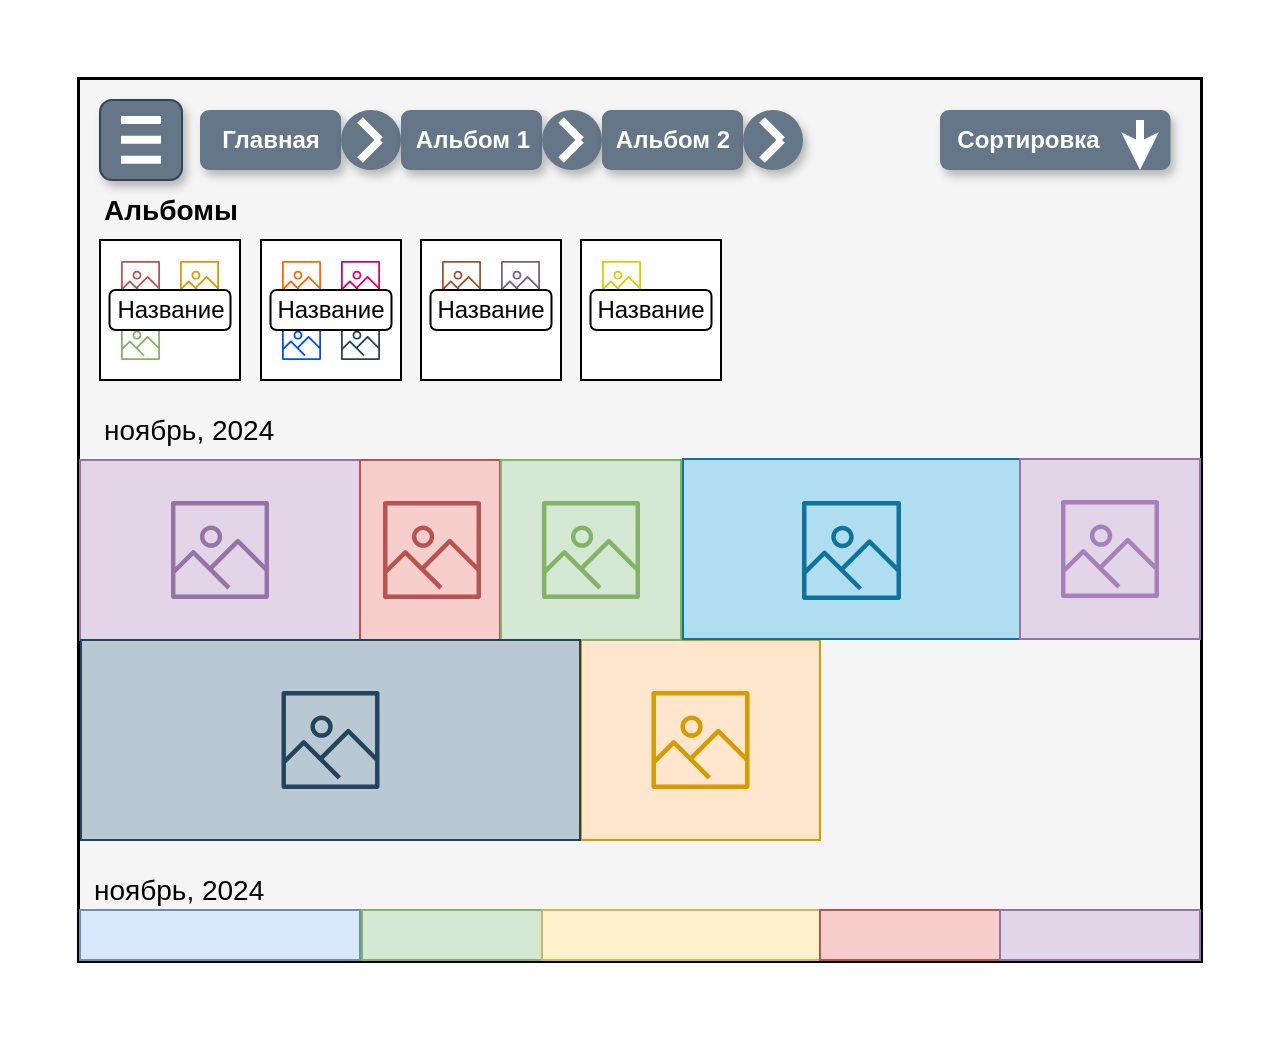 <mxfile version="26.2.12" pages="6">
  <diagram name="Главная" id="Fr9BtAwwHC7J-DejXwuc">
    <mxGraphModel dx="982" dy="990" grid="1" gridSize="10" guides="1" tooltips="1" connect="1" arrows="1" fold="1" page="1" pageScale="1" pageWidth="827" pageHeight="1169" math="0" shadow="0">
      <root>
        <mxCell id="0" />
        <mxCell id="1" parent="0" />
        <mxCell id="rmZkxyG95Qmx5ghkw50P-106" value="" style="rounded=0;whiteSpace=wrap;html=1;shadow=0;glass=0;sketch=0;strokeWidth=2;fontSize=9;strokeColor=none;" parent="1" vertex="1">
          <mxGeometry x="40" y="40" width="640" height="520" as="geometry" />
        </mxCell>
        <mxCell id="9HXgxc9Uw71FXYPcQhYW-1" value="" style="rounded=0;whiteSpace=wrap;html=1;fillColor=none;movable=1;resizable=1;rotatable=1;deletable=1;editable=1;connectable=1;strokeColor=#000000;strokeWidth=3;" parent="1" vertex="1">
          <mxGeometry x="80" y="80" width="560" height="440" as="geometry" />
        </mxCell>
        <mxCell id="rmZkxyG95Qmx5ghkw50P-67" value="" style="rounded=0;whiteSpace=wrap;html=1;fontSize=9;fillColor=#f5f5f5;fontColor=#333333;strokeColor=none;" parent="1" vertex="1">
          <mxGeometry x="80" y="80" width="560" height="440" as="geometry" />
        </mxCell>
        <mxCell id="rmZkxyG95Qmx5ghkw50P-32" value="" style="rounded=0;whiteSpace=wrap;html=1;fillColor=#e1d5e7;strokeColor=#9673a6;" parent="1" vertex="1">
          <mxGeometry x="80" y="270" width="140" height="90" as="geometry" />
        </mxCell>
        <mxCell id="rmZkxyG95Qmx5ghkw50P-33" value="" style="sketch=0;outlineConnect=0;fontColor=#232F3E;gradientColor=none;fillColor=#9673A6;strokeColor=none;dashed=0;verticalLabelPosition=bottom;verticalAlign=top;align=center;html=1;fontSize=12;fontStyle=0;aspect=fixed;pointerEvents=1;shape=mxgraph.aws4.container_registry_image;" parent="1" vertex="1">
          <mxGeometry x="125.5" y="290.5" width="49" height="49" as="geometry" />
        </mxCell>
        <mxCell id="rmZkxyG95Qmx5ghkw50P-34" value="" style="rounded=0;whiteSpace=wrap;html=1;fillColor=#ffe6cc;strokeColor=#d79b00;" parent="1" vertex="1">
          <mxGeometry x="330.5" y="360" width="119.5" height="100" as="geometry" />
        </mxCell>
        <mxCell id="rmZkxyG95Qmx5ghkw50P-35" value="" style="sketch=0;outlineConnect=0;fontColor=#232F3E;gradientColor=none;fillColor=#D79B00;strokeColor=none;dashed=0;verticalLabelPosition=bottom;verticalAlign=top;align=center;html=1;fontSize=12;fontStyle=0;aspect=fixed;pointerEvents=1;shape=mxgraph.aws4.container_registry_image;" parent="1" vertex="1">
          <mxGeometry x="365.75" y="385.5" width="49" height="49" as="geometry" />
        </mxCell>
        <mxCell id="rmZkxyG95Qmx5ghkw50P-36" value="" style="rounded=0;whiteSpace=wrap;html=1;fillColor=#f8cecc;strokeColor=#b85450;" parent="1" vertex="1">
          <mxGeometry x="220" y="270" width="70" height="90" as="geometry" />
        </mxCell>
        <mxCell id="rmZkxyG95Qmx5ghkw50P-37" value="" style="sketch=0;outlineConnect=0;fontColor=#232F3E;gradientColor=none;fillColor=#B85450;strokeColor=none;dashed=0;verticalLabelPosition=bottom;verticalAlign=top;align=center;html=1;fontSize=12;fontStyle=0;aspect=fixed;pointerEvents=1;shape=mxgraph.aws4.container_registry_image;" parent="1" vertex="1">
          <mxGeometry x="231.5" y="290.5" width="49" height="49" as="geometry" />
        </mxCell>
        <mxCell id="rmZkxyG95Qmx5ghkw50P-56" value="" style="rounded=0;whiteSpace=wrap;html=1;fillColor=#b1ddf0;strokeColor=#10739e;" parent="1" vertex="1">
          <mxGeometry x="381.5" y="269.5" width="168.5" height="90" as="geometry" />
        </mxCell>
        <mxCell id="rmZkxyG95Qmx5ghkw50P-57" value="" style="sketch=0;outlineConnect=0;fontColor=#232F3E;gradientColor=none;fillColor=#10739E;strokeColor=none;dashed=0;verticalLabelPosition=bottom;verticalAlign=top;align=center;html=1;fontSize=12;fontStyle=0;aspect=fixed;pointerEvents=1;shape=mxgraph.aws4.container_registry_image;" parent="1" vertex="1">
          <mxGeometry x="441" y="290.5" width="49.5" height="49.5" as="geometry" />
        </mxCell>
        <mxCell id="rmZkxyG95Qmx5ghkw50P-64" value="&lt;b&gt;Альбомы&lt;/b&gt;" style="text;html=1;strokeColor=none;fillColor=none;align=left;verticalAlign=middle;whiteSpace=wrap;rounded=0;fontSize=14;" parent="1" vertex="1">
          <mxGeometry x="90" y="130" width="250" height="30" as="geometry" />
        </mxCell>
        <mxCell id="rmZkxyG95Qmx5ghkw50P-65" value="ноябрь, 2024" style="text;html=1;strokeColor=none;fillColor=none;align=left;verticalAlign=middle;whiteSpace=wrap;rounded=0;fontSize=14;" parent="1" vertex="1">
          <mxGeometry x="90" y="240" width="250" height="30" as="geometry" />
        </mxCell>
        <mxCell id="rmZkxyG95Qmx5ghkw50P-15" value="" style="rounded=1;whiteSpace=wrap;html=1;fillColor=#647687;fontColor=#ffffff;strokeColor=#314354;shadow=1;" parent="1" vertex="1">
          <mxGeometry x="90" y="90" width="41" height="40" as="geometry" />
        </mxCell>
        <mxCell id="K8n-LxShcm4HW1wdmo7G-1" value="" style="rounded=0;whiteSpace=wrap;html=1;" parent="1" vertex="1">
          <mxGeometry x="90" y="160" width="70" height="70" as="geometry" />
        </mxCell>
        <mxCell id="K8n-LxShcm4HW1wdmo7G-3" value="" style="endArrow=none;html=1;rounded=0;strokeWidth=4;strokeColor=#FFFFFF;" parent="1" edge="1">
          <mxGeometry width="50" height="50" relative="1" as="geometry">
            <mxPoint x="120.5" y="100" as="sourcePoint" />
            <mxPoint x="100.5" y="100" as="targetPoint" />
          </mxGeometry>
        </mxCell>
        <mxCell id="K8n-LxShcm4HW1wdmo7G-4" value="" style="endArrow=none;html=1;rounded=0;strokeWidth=4;strokeColor=#ffffff;" parent="1" edge="1">
          <mxGeometry width="50" height="50" relative="1" as="geometry">
            <mxPoint x="120.5" y="109.83" as="sourcePoint" />
            <mxPoint x="100.5" y="109.83" as="targetPoint" />
          </mxGeometry>
        </mxCell>
        <mxCell id="K8n-LxShcm4HW1wdmo7G-5" value="" style="endArrow=none;html=1;rounded=0;strokeWidth=4;strokeColor=#FFFFFF;" parent="1" edge="1">
          <mxGeometry width="50" height="50" relative="1" as="geometry">
            <mxPoint x="120.5" y="119.83" as="sourcePoint" />
            <mxPoint x="100.5" y="119.83" as="targetPoint" />
          </mxGeometry>
        </mxCell>
        <mxCell id="K8n-LxShcm4HW1wdmo7G-7" value="&lt;b&gt;Главная&lt;/b&gt;" style="rounded=1;whiteSpace=wrap;html=1;fillColor=#647687;strokeColor=none;fontColor=#ffffff;shadow=1;" parent="1" vertex="1">
          <mxGeometry x="140" y="95" width="70.5" height="30" as="geometry" />
        </mxCell>
        <mxCell id="K8n-LxShcm4HW1wdmo7G-9" value="" style="ellipse;whiteSpace=wrap;html=1;aspect=fixed;fillColor=#647687;fontColor=#ffffff;strokeColor=none;shadow=1;" parent="1" vertex="1">
          <mxGeometry x="210.5" y="95" width="30" height="30" as="geometry" />
        </mxCell>
        <mxCell id="K8n-LxShcm4HW1wdmo7G-12" value="" style="group" parent="1" vertex="1" connectable="0">
          <mxGeometry x="220" y="100" width="10" height="20" as="geometry" />
        </mxCell>
        <mxCell id="K8n-LxShcm4HW1wdmo7G-10" value="" style="endArrow=none;html=1;rounded=0;strokeColor=#FFFFFF;strokeWidth=4;" parent="K8n-LxShcm4HW1wdmo7G-12" edge="1">
          <mxGeometry width="50" height="50" relative="1" as="geometry">
            <mxPoint y="20" as="sourcePoint" />
            <mxPoint x="10" y="10" as="targetPoint" />
          </mxGeometry>
        </mxCell>
        <mxCell id="K8n-LxShcm4HW1wdmo7G-11" value="" style="endArrow=none;html=1;rounded=0;strokeColor=#FFFFFF;strokeWidth=4;" parent="K8n-LxShcm4HW1wdmo7G-12" edge="1">
          <mxGeometry width="50" height="50" relative="1" as="geometry">
            <mxPoint as="sourcePoint" />
            <mxPoint x="10" y="10" as="targetPoint" />
          </mxGeometry>
        </mxCell>
        <mxCell id="K8n-LxShcm4HW1wdmo7G-13" value="&lt;b&gt;Альбом 1&lt;/b&gt;" style="rounded=1;whiteSpace=wrap;html=1;fillColor=#647687;strokeColor=none;fontColor=#ffffff;shadow=1;" parent="1" vertex="1">
          <mxGeometry x="240.5" y="95" width="70.5" height="30" as="geometry" />
        </mxCell>
        <mxCell id="K8n-LxShcm4HW1wdmo7G-14" value="" style="ellipse;whiteSpace=wrap;html=1;aspect=fixed;fillColor=#647687;fontColor=#ffffff;strokeColor=none;shadow=1;" parent="1" vertex="1">
          <mxGeometry x="311" y="95" width="30" height="30" as="geometry" />
        </mxCell>
        <mxCell id="K8n-LxShcm4HW1wdmo7G-15" value="" style="group" parent="1" vertex="1" connectable="0">
          <mxGeometry x="320.5" y="100" width="10" height="20" as="geometry" />
        </mxCell>
        <mxCell id="K8n-LxShcm4HW1wdmo7G-16" value="" style="endArrow=none;html=1;rounded=0;strokeColor=#FFFFFF;strokeWidth=4;" parent="K8n-LxShcm4HW1wdmo7G-15" edge="1">
          <mxGeometry width="50" height="50" relative="1" as="geometry">
            <mxPoint y="20" as="sourcePoint" />
            <mxPoint x="10" y="10" as="targetPoint" />
          </mxGeometry>
        </mxCell>
        <mxCell id="K8n-LxShcm4HW1wdmo7G-17" value="" style="endArrow=none;html=1;rounded=0;strokeColor=#FFFFFF;strokeWidth=4;" parent="K8n-LxShcm4HW1wdmo7G-15" edge="1">
          <mxGeometry width="50" height="50" relative="1" as="geometry">
            <mxPoint as="sourcePoint" />
            <mxPoint x="10" y="10" as="targetPoint" />
          </mxGeometry>
        </mxCell>
        <mxCell id="K8n-LxShcm4HW1wdmo7G-18" value="&lt;b&gt;Альбом 2&lt;/b&gt;" style="rounded=1;whiteSpace=wrap;html=1;fillColor=#647687;strokeColor=none;fontColor=#ffffff;shadow=1;" parent="1" vertex="1">
          <mxGeometry x="341" y="95" width="70.5" height="30" as="geometry" />
        </mxCell>
        <mxCell id="K8n-LxShcm4HW1wdmo7G-19" value="" style="ellipse;whiteSpace=wrap;html=1;aspect=fixed;fillColor=#647687;fontColor=#ffffff;strokeColor=none;shadow=1;" parent="1" vertex="1">
          <mxGeometry x="411.5" y="95" width="30" height="30" as="geometry" />
        </mxCell>
        <mxCell id="K8n-LxShcm4HW1wdmo7G-20" value="" style="group" parent="1" vertex="1" connectable="0">
          <mxGeometry x="421" y="100" width="10" height="20" as="geometry" />
        </mxCell>
        <mxCell id="K8n-LxShcm4HW1wdmo7G-21" value="" style="endArrow=none;html=1;rounded=0;strokeColor=#FFFFFF;strokeWidth=4;" parent="K8n-LxShcm4HW1wdmo7G-20" edge="1">
          <mxGeometry width="50" height="50" relative="1" as="geometry">
            <mxPoint y="20" as="sourcePoint" />
            <mxPoint x="10" y="10" as="targetPoint" />
          </mxGeometry>
        </mxCell>
        <mxCell id="K8n-LxShcm4HW1wdmo7G-22" value="" style="endArrow=none;html=1;rounded=0;strokeColor=#FFFFFF;strokeWidth=4;" parent="K8n-LxShcm4HW1wdmo7G-20" edge="1">
          <mxGeometry width="50" height="50" relative="1" as="geometry">
            <mxPoint as="sourcePoint" />
            <mxPoint x="10" y="10" as="targetPoint" />
          </mxGeometry>
        </mxCell>
        <mxCell id="K8n-LxShcm4HW1wdmo7G-23" value="" style="sketch=0;outlineConnect=0;fontColor=#232F3E;gradientColor=none;fillColor=#B85450;strokeColor=none;dashed=0;verticalLabelPosition=bottom;verticalAlign=top;align=center;html=1;fontSize=12;fontStyle=0;aspect=fixed;pointerEvents=1;shape=mxgraph.aws4.container_registry_image;" parent="1" vertex="1">
          <mxGeometry x="100.5" y="170.5" width="19.5" height="19.5" as="geometry" />
        </mxCell>
        <mxCell id="K8n-LxShcm4HW1wdmo7G-24" value="" style="sketch=0;outlineConnect=0;fontColor=#232F3E;gradientColor=none;fillColor=#D79B00;strokeColor=none;dashed=0;verticalLabelPosition=bottom;verticalAlign=top;align=center;html=1;fontSize=12;fontStyle=0;aspect=fixed;pointerEvents=1;shape=mxgraph.aws4.container_registry_image;" parent="1" vertex="1">
          <mxGeometry x="130" y="170.5" width="19.5" height="19.5" as="geometry" />
        </mxCell>
        <mxCell id="K8n-LxShcm4HW1wdmo7G-25" value="" style="sketch=0;outlineConnect=0;fontColor=#232F3E;gradientColor=none;fillColor=#82B366;strokeColor=none;dashed=0;verticalLabelPosition=bottom;verticalAlign=top;align=center;html=1;fontSize=12;fontStyle=0;aspect=fixed;pointerEvents=1;shape=mxgraph.aws4.container_registry_image;" parent="1" vertex="1">
          <mxGeometry x="100.5" y="200.5" width="19.5" height="19.5" as="geometry" />
        </mxCell>
        <mxCell id="K8n-LxShcm4HW1wdmo7G-26" value="" style="rounded=0;whiteSpace=wrap;html=1;" parent="1" vertex="1">
          <mxGeometry x="170.5" y="160" width="70" height="70" as="geometry" />
        </mxCell>
        <mxCell id="K8n-LxShcm4HW1wdmo7G-27" value="" style="sketch=0;outlineConnect=0;fontColor=#000000;fillColor=#fa6800;strokeColor=#C73500;dashed=0;verticalLabelPosition=bottom;verticalAlign=top;align=center;html=1;fontSize=12;fontStyle=0;aspect=fixed;pointerEvents=1;shape=mxgraph.aws4.container_registry_image;" parent="1" vertex="1">
          <mxGeometry x="181" y="170.5" width="19.5" height="19.5" as="geometry" />
        </mxCell>
        <mxCell id="K8n-LxShcm4HW1wdmo7G-28" value="" style="sketch=0;outlineConnect=0;fontColor=#ffffff;fillColor=#d80073;strokeColor=#A50040;dashed=0;verticalLabelPosition=bottom;verticalAlign=top;align=center;html=1;fontSize=12;fontStyle=0;aspect=fixed;pointerEvents=1;shape=mxgraph.aws4.container_registry_image;" parent="1" vertex="1">
          <mxGeometry x="210.5" y="170.5" width="19.5" height="19.5" as="geometry" />
        </mxCell>
        <mxCell id="K8n-LxShcm4HW1wdmo7G-29" value="" style="sketch=0;outlineConnect=0;fontColor=#ffffff;fillColor=#0050ef;strokeColor=#001DBC;dashed=0;verticalLabelPosition=bottom;verticalAlign=top;align=center;html=1;fontSize=12;fontStyle=0;aspect=fixed;pointerEvents=1;shape=mxgraph.aws4.container_registry_image;" parent="1" vertex="1">
          <mxGeometry x="181" y="200.5" width="19.5" height="19.5" as="geometry" />
        </mxCell>
        <mxCell id="K8n-LxShcm4HW1wdmo7G-30" value="" style="sketch=0;outlineConnect=0;fontColor=#232F3E;gradientColor=none;fillColor=#23445D;strokeColor=none;dashed=0;verticalLabelPosition=bottom;verticalAlign=top;align=center;html=1;fontSize=12;fontStyle=0;aspect=fixed;pointerEvents=1;shape=mxgraph.aws4.container_registry_image;" parent="1" vertex="1">
          <mxGeometry x="210.5" y="200.5" width="19.5" height="19.5" as="geometry" />
        </mxCell>
        <mxCell id="K8n-LxShcm4HW1wdmo7G-31" value="" style="rounded=0;whiteSpace=wrap;html=1;" parent="1" vertex="1">
          <mxGeometry x="250.5" y="160" width="70" height="70" as="geometry" />
        </mxCell>
        <mxCell id="K8n-LxShcm4HW1wdmo7G-32" value="" style="sketch=0;outlineConnect=0;fillColor=#a0522d;strokeColor=#6D1F00;dashed=0;verticalLabelPosition=bottom;verticalAlign=top;align=center;html=1;fontSize=12;fontStyle=0;aspect=fixed;pointerEvents=1;shape=mxgraph.aws4.container_registry_image;fontColor=#ffffff;" parent="1" vertex="1">
          <mxGeometry x="261" y="170.5" width="19.5" height="19.5" as="geometry" />
        </mxCell>
        <mxCell id="K8n-LxShcm4HW1wdmo7G-33" value="" style="sketch=0;outlineConnect=0;fontColor=#ffffff;fillColor=#76608a;strokeColor=#432D57;dashed=0;verticalLabelPosition=bottom;verticalAlign=top;align=center;html=1;fontSize=12;fontStyle=0;aspect=fixed;pointerEvents=1;shape=mxgraph.aws4.container_registry_image;" parent="1" vertex="1">
          <mxGeometry x="290.5" y="170.5" width="19.5" height="19.5" as="geometry" />
        </mxCell>
        <mxCell id="K8n-LxShcm4HW1wdmo7G-35" value="" style="rounded=0;whiteSpace=wrap;html=1;" parent="1" vertex="1">
          <mxGeometry x="330.5" y="160" width="70" height="70" as="geometry" />
        </mxCell>
        <mxCell id="K8n-LxShcm4HW1wdmo7G-36" value="" style="sketch=0;outlineConnect=0;fontColor=#000000;fillColor=#e3c800;strokeColor=#B09500;dashed=0;verticalLabelPosition=bottom;verticalAlign=top;align=center;html=1;fontSize=12;fontStyle=0;aspect=fixed;pointerEvents=1;shape=mxgraph.aws4.container_registry_image;" parent="1" vertex="1">
          <mxGeometry x="341" y="170.5" width="19.5" height="19.5" as="geometry" />
        </mxCell>
        <mxCell id="K8n-LxShcm4HW1wdmo7G-40" value="Название" style="rounded=1;whiteSpace=wrap;html=1;shadow=0;" parent="1" vertex="1">
          <mxGeometry x="94.75" y="185" width="60.5" height="20" as="geometry" />
        </mxCell>
        <mxCell id="K8n-LxShcm4HW1wdmo7G-41" value="Название" style="rounded=1;whiteSpace=wrap;html=1;shadow=0;" parent="1" vertex="1">
          <mxGeometry x="175.25" y="185" width="60.5" height="20" as="geometry" />
        </mxCell>
        <mxCell id="K8n-LxShcm4HW1wdmo7G-42" value="Название" style="rounded=1;whiteSpace=wrap;html=1;shadow=0;" parent="1" vertex="1">
          <mxGeometry x="255.25" y="185" width="60.5" height="20" as="geometry" />
        </mxCell>
        <mxCell id="K8n-LxShcm4HW1wdmo7G-43" value="Название" style="rounded=1;whiteSpace=wrap;html=1;shadow=0;" parent="1" vertex="1">
          <mxGeometry x="335.25" y="185" width="60.5" height="20" as="geometry" />
        </mxCell>
        <mxCell id="K8n-LxShcm4HW1wdmo7G-44" value="" style="rounded=0;whiteSpace=wrap;html=1;fillColor=#d5e8d4;strokeColor=#82b366;" parent="1" vertex="1">
          <mxGeometry x="290.5" y="270" width="90" height="90" as="geometry" />
        </mxCell>
        <mxCell id="K8n-LxShcm4HW1wdmo7G-45" value="" style="sketch=0;outlineConnect=0;fontColor=#232F3E;gradientColor=none;fillColor=#82B366;strokeColor=none;dashed=0;verticalLabelPosition=bottom;verticalAlign=top;align=center;html=1;fontSize=12;fontStyle=0;aspect=fixed;pointerEvents=1;shape=mxgraph.aws4.container_registry_image;" parent="1" vertex="1">
          <mxGeometry x="311" y="290.5" width="49" height="49" as="geometry" />
        </mxCell>
        <mxCell id="K8n-LxShcm4HW1wdmo7G-46" value="" style="rounded=0;whiteSpace=wrap;html=1;fillColor=#e1d5e7;strokeColor=#9673a6;" parent="1" vertex="1">
          <mxGeometry x="550" y="269.5" width="90" height="90" as="geometry" />
        </mxCell>
        <mxCell id="K8n-LxShcm4HW1wdmo7G-47" value="" style="sketch=0;outlineConnect=0;fillColor=#A680B8;strokeColor=#9673a6;dashed=0;verticalLabelPosition=bottom;verticalAlign=top;align=center;html=1;fontSize=12;fontStyle=0;aspect=fixed;pointerEvents=1;shape=mxgraph.aws4.container_registry_image;" parent="1" vertex="1">
          <mxGeometry x="570.5" y="290" width="49" height="49" as="geometry" />
        </mxCell>
        <mxCell id="K8n-LxShcm4HW1wdmo7G-48" value="" style="rounded=0;whiteSpace=wrap;html=1;fillColor=#bac8d3;strokeColor=#23445d;" parent="1" vertex="1">
          <mxGeometry x="80.5" y="360" width="249.5" height="100" as="geometry" />
        </mxCell>
        <mxCell id="K8n-LxShcm4HW1wdmo7G-49" value="" style="sketch=0;outlineConnect=0;fontColor=#232F3E;gradientColor=none;fillColor=#23445D;strokeColor=none;dashed=0;verticalLabelPosition=bottom;verticalAlign=top;align=center;html=1;fontSize=12;fontStyle=0;aspect=fixed;pointerEvents=1;shape=mxgraph.aws4.container_registry_image;" parent="1" vertex="1">
          <mxGeometry x="180.75" y="385.5" width="49" height="49" as="geometry" />
        </mxCell>
        <mxCell id="K8n-LxShcm4HW1wdmo7G-52" value="ноябрь, 2024" style="text;html=1;strokeColor=none;fillColor=none;align=left;verticalAlign=middle;whiteSpace=wrap;rounded=0;fontSize=14;" parent="1" vertex="1">
          <mxGeometry x="85.25" y="470" width="250" height="30" as="geometry" />
        </mxCell>
        <mxCell id="K8n-LxShcm4HW1wdmo7G-53" value="" style="rounded=0;whiteSpace=wrap;html=1;fillColor=#dae8fc;strokeColor=#6c8ebf;" parent="1" vertex="1">
          <mxGeometry x="80" y="495" width="140" height="25" as="geometry" />
        </mxCell>
        <mxCell id="K8n-LxShcm4HW1wdmo7G-55" value="" style="rounded=0;whiteSpace=wrap;html=1;fillColor=#d5e8d4;strokeColor=#82b366;" parent="1" vertex="1">
          <mxGeometry x="221" y="495" width="90" height="25" as="geometry" />
        </mxCell>
        <mxCell id="K8n-LxShcm4HW1wdmo7G-56" value="" style="rounded=0;whiteSpace=wrap;html=1;fillColor=#fff2cc;strokeColor=#d6b656;" parent="1" vertex="1">
          <mxGeometry x="311" y="495" width="139" height="25" as="geometry" />
        </mxCell>
        <mxCell id="K8n-LxShcm4HW1wdmo7G-57" value="" style="rounded=0;whiteSpace=wrap;html=1;fillColor=#f8cecc;strokeColor=#b85450;" parent="1" vertex="1">
          <mxGeometry x="450" y="495" width="90" height="25" as="geometry" />
        </mxCell>
        <mxCell id="K8n-LxShcm4HW1wdmo7G-58" value="" style="rounded=0;whiteSpace=wrap;html=1;fillColor=#e1d5e7;strokeColor=#9673a6;" parent="1" vertex="1">
          <mxGeometry x="540" y="495" width="100" height="25" as="geometry" />
        </mxCell>
        <mxCell id="K8n-LxShcm4HW1wdmo7G-62" value="&lt;b&gt;&amp;nbsp; Сортировка&lt;/b&gt;" style="rounded=1;whiteSpace=wrap;html=1;fillColor=#647687;strokeColor=none;fontColor=#ffffff;shadow=1;align=left;" parent="1" vertex="1">
          <mxGeometry x="510" y="95" width="115.25" height="30" as="geometry" />
        </mxCell>
        <mxCell id="K8n-LxShcm4HW1wdmo7G-63" value="" style="endArrow=classic;html=1;rounded=0;strokeColor=#FFFFFF;strokeWidth=4;" parent="1" edge="1">
          <mxGeometry width="50" height="50" relative="1" as="geometry">
            <mxPoint x="610" y="100" as="sourcePoint" />
            <mxPoint x="610" y="125" as="targetPoint" />
          </mxGeometry>
        </mxCell>
      </root>
    </mxGraphModel>
  </diagram>
  <diagram name="Вход" id="0XKrimrg06YZNdFm5KyV">
    <mxGraphModel dx="982" dy="990" grid="1" gridSize="10" guides="1" tooltips="1" connect="1" arrows="1" fold="1" page="1" pageScale="1" pageWidth="827" pageHeight="1169" math="0" shadow="0">
      <root>
        <mxCell id="lxbhrmO_WVAqzLBvDy5G-0" />
        <mxCell id="lxbhrmO_WVAqzLBvDy5G-1" parent="lxbhrmO_WVAqzLBvDy5G-0" />
        <mxCell id="lxbhrmO_WVAqzLBvDy5G-2" value="" style="rounded=0;whiteSpace=wrap;html=1;shadow=0;glass=0;sketch=0;strokeWidth=2;fontSize=9;strokeColor=none;" parent="lxbhrmO_WVAqzLBvDy5G-1" vertex="1">
          <mxGeometry x="40" y="40" width="360" height="400" as="geometry" />
        </mxCell>
        <mxCell id="lxbhrmO_WVAqzLBvDy5G-44" value="" style="rounded=0;whiteSpace=wrap;html=1;fillColor=none;movable=1;resizable=1;rotatable=1;deletable=1;editable=1;connectable=1;strokeColor=#000000;strokeWidth=3;" parent="lxbhrmO_WVAqzLBvDy5G-1" vertex="1">
          <mxGeometry x="80" y="120" width="270" height="270" as="geometry" />
        </mxCell>
        <mxCell id="lxbhrmO_WVAqzLBvDy5G-3" value="" style="rounded=0;whiteSpace=wrap;html=1;fontSize=9;fillColor=#f5f5f5;fontColor=#333333;strokeColor=none;" parent="lxbhrmO_WVAqzLBvDy5G-1" vertex="1">
          <mxGeometry x="80" y="120" width="270" height="270" as="geometry" />
        </mxCell>
        <mxCell id="71NNq_Q7_1ZH0H5dtehQ-1" value="&lt;font style=&quot;font-size: 14px;&quot;&gt;&amp;nbsp; &amp;nbsp; Почта&lt;/font&gt;" style="rounded=0;whiteSpace=wrap;html=1;shadow=1;glass=0;sketch=0;strokeColor=default;strokeWidth=1;fontSize=19;fillColor=#FFFFFF;align=left;" parent="lxbhrmO_WVAqzLBvDy5G-1" vertex="1">
          <mxGeometry x="90" y="210" width="250" height="40" as="geometry" />
        </mxCell>
        <mxCell id="71NNq_Q7_1ZH0H5dtehQ-2" value="&lt;font style=&quot;font-size: 14px;&quot;&gt;&amp;nbsp; &amp;nbsp; Пароль&lt;/font&gt;" style="rounded=0;whiteSpace=wrap;html=1;shadow=1;glass=0;sketch=0;strokeColor=default;strokeWidth=1;fontSize=19;fillColor=#FFFFFF;align=left;" parent="lxbhrmO_WVAqzLBvDy5G-1" vertex="1">
          <mxGeometry x="90" y="270" width="250" height="40" as="geometry" />
        </mxCell>
        <mxCell id="10V4KUjU7J6ptE0vuFdf-0" value="Войти" style="rounded=1;whiteSpace=wrap;html=1;fillColor=#647687;fontColor=#ffffff;strokeColor=#314354;glass=0;shadow=1;" parent="lxbhrmO_WVAqzLBvDy5G-1" vertex="1">
          <mxGeometry x="90" y="330" width="250" height="40" as="geometry" />
        </mxCell>
        <mxCell id="NtdQygd_8jUoeAcA6vJD-1" value="" style="rounded=1;whiteSpace=wrap;html=1;shadow=1;fillColor=#bac8d3;strokeColor=#23445d;" parent="lxbhrmO_WVAqzLBvDy5G-1" vertex="1">
          <mxGeometry x="90" y="140" width="250" height="50" as="geometry" />
        </mxCell>
        <mxCell id="NtdQygd_8jUoeAcA6vJD-2" value="" style="rounded=1;whiteSpace=wrap;html=1;shadow=0;fillColor=#647687;strokeColor=#314354;fontColor=#ffffff;" parent="lxbhrmO_WVAqzLBvDy5G-1" vertex="1">
          <mxGeometry x="95" y="147.5" width="115" height="35" as="geometry" />
        </mxCell>
        <mxCell id="71NNq_Q7_1ZH0H5dtehQ-0" value="&lt;font style=&quot;font-size: 15px;&quot;&gt;Вход&lt;/font&gt;" style="text;html=1;strokeColor=none;fillColor=none;align=center;verticalAlign=middle;whiteSpace=wrap;rounded=0;fontSize=15;fontColor=#FFFFFF;fontStyle=1" parent="lxbhrmO_WVAqzLBvDy5G-1" vertex="1">
          <mxGeometry x="120" y="150" width="60" height="30" as="geometry" />
        </mxCell>
        <mxCell id="NtdQygd_8jUoeAcA6vJD-3" value="&lt;font style=&quot;font-size: 15px;&quot;&gt;Регистрация&lt;/font&gt;" style="text;html=1;strokeColor=none;fillColor=none;align=center;verticalAlign=middle;whiteSpace=wrap;rounded=0;fontSize=15;fontColor=#000000;fontStyle=1" parent="lxbhrmO_WVAqzLBvDy5G-1" vertex="1">
          <mxGeometry x="240" y="150" width="60" height="30" as="geometry" />
        </mxCell>
      </root>
    </mxGraphModel>
  </diagram>
  <diagram name="Регистрация" id="pf_n46ATbUcz0oYfSnnU">
    <mxGraphModel dx="982" dy="990" grid="1" gridSize="10" guides="1" tooltips="1" connect="1" arrows="1" fold="1" page="1" pageScale="1" pageWidth="827" pageHeight="1169" math="0" shadow="0">
      <root>
        <mxCell id="TonXEYxNk_pdtellfxzJ-0" />
        <mxCell id="TonXEYxNk_pdtellfxzJ-1" parent="TonXEYxNk_pdtellfxzJ-0" />
        <mxCell id="TonXEYxNk_pdtellfxzJ-2" value="" style="rounded=0;whiteSpace=wrap;html=1;shadow=0;glass=0;sketch=0;strokeWidth=2;fontSize=9;strokeColor=none;" parent="TonXEYxNk_pdtellfxzJ-1" vertex="1">
          <mxGeometry x="40" y="80" width="360" height="480" as="geometry" />
        </mxCell>
        <mxCell id="TonXEYxNk_pdtellfxzJ-4" value="" style="rounded=0;whiteSpace=wrap;html=1;fontSize=9;fillColor=#f5f5f5;fontColor=#333333;strokeColor=none;" parent="TonXEYxNk_pdtellfxzJ-1" vertex="1">
          <mxGeometry x="80" y="120" width="270" height="400" as="geometry" />
        </mxCell>
        <mxCell id="TonXEYxNk_pdtellfxzJ-5" value="&lt;font style=&quot;font-size: 14px;&quot;&gt;&amp;nbsp; &amp;nbsp; Логин&lt;/font&gt;" style="rounded=0;whiteSpace=wrap;html=1;shadow=1;glass=0;sketch=0;strokeColor=default;strokeWidth=1;fontSize=19;fillColor=#FFFFFF;align=left;" parent="TonXEYxNk_pdtellfxzJ-1" vertex="1">
          <mxGeometry x="90" y="210" width="250" height="40" as="geometry" />
        </mxCell>
        <mxCell id="TonXEYxNk_pdtellfxzJ-6" value="&lt;font style=&quot;font-size: 14px;&quot;&gt;&amp;nbsp; &amp;nbsp; Никнейм&lt;/font&gt;" style="rounded=0;whiteSpace=wrap;html=1;shadow=1;glass=0;sketch=0;strokeColor=default;strokeWidth=1;fontSize=19;fillColor=#FFFFFF;align=left;" parent="TonXEYxNk_pdtellfxzJ-1" vertex="1">
          <mxGeometry x="90" y="280" width="250" height="40" as="geometry" />
        </mxCell>
        <mxCell id="TonXEYxNk_pdtellfxzJ-7" value="Войти" style="rounded=1;whiteSpace=wrap;html=1;fillColor=#647687;fontColor=#ffffff;strokeColor=#314354;glass=0;shadow=1;" parent="TonXEYxNk_pdtellfxzJ-1" vertex="1">
          <mxGeometry x="90" y="460" width="250" height="40" as="geometry" />
        </mxCell>
        <mxCell id="TonXEYxNk_pdtellfxzJ-8" value="" style="rounded=1;whiteSpace=wrap;html=1;shadow=1;fillColor=#bac8d3;strokeColor=#23445d;" parent="TonXEYxNk_pdtellfxzJ-1" vertex="1">
          <mxGeometry x="90" y="140" width="250" height="50" as="geometry" />
        </mxCell>
        <mxCell id="TonXEYxNk_pdtellfxzJ-9" value="" style="rounded=1;whiteSpace=wrap;html=1;shadow=0;fillColor=#647687;strokeColor=#314354;fontColor=#ffffff;" parent="TonXEYxNk_pdtellfxzJ-1" vertex="1">
          <mxGeometry x="220" y="147.5" width="115" height="35" as="geometry" />
        </mxCell>
        <mxCell id="TonXEYxNk_pdtellfxzJ-10" value="&lt;font style=&quot;font-size: 15px;&quot;&gt;Регистрация&lt;/font&gt;" style="text;html=1;strokeColor=none;fillColor=none;align=center;verticalAlign=middle;whiteSpace=wrap;rounded=0;fontSize=15;fontColor=#FFFFFF;fontStyle=1" parent="TonXEYxNk_pdtellfxzJ-1" vertex="1">
          <mxGeometry x="245" y="150" width="60" height="30" as="geometry" />
        </mxCell>
        <mxCell id="TonXEYxNk_pdtellfxzJ-11" value="&lt;font style=&quot;font-size: 15px;&quot;&gt;Вход&lt;br&gt;&lt;/font&gt;" style="text;html=1;strokeColor=none;fillColor=none;align=center;verticalAlign=middle;whiteSpace=wrap;rounded=0;fontSize=15;fontColor=#000000;fontStyle=1" parent="TonXEYxNk_pdtellfxzJ-1" vertex="1">
          <mxGeometry x="120" y="150" width="60" height="30" as="geometry" />
        </mxCell>
        <mxCell id="oxmOQwXnHjn4c82_FcJg-0" value="&lt;font style=&quot;font-size: 14px;&quot;&gt;&amp;nbsp; &amp;nbsp; Пароль&lt;/font&gt;" style="rounded=0;whiteSpace=wrap;html=1;shadow=1;glass=0;sketch=0;strokeColor=default;strokeWidth=1;fontSize=19;fillColor=#FFFFFF;align=left;" parent="TonXEYxNk_pdtellfxzJ-1" vertex="1">
          <mxGeometry x="90" y="340" width="250" height="40" as="geometry" />
        </mxCell>
        <mxCell id="QVmlz6KwpTpElMxGcR1Y-0" value="&lt;font color=&quot;#ff3333&quot; style=&quot;font-size: 13px;&quot;&gt;Аккаунт с таким логином уже есть&lt;/font&gt;" style="text;html=1;strokeColor=none;fillColor=none;align=left;verticalAlign=middle;whiteSpace=wrap;rounded=0;fontSize=9;" parent="TonXEYxNk_pdtellfxzJ-1" vertex="1">
          <mxGeometry x="90" y="250" width="220" height="30" as="geometry" />
        </mxCell>
        <mxCell id="QVmlz6KwpTpElMxGcR1Y-1" value="&lt;font style=&quot;font-size: 14px;&quot;&gt;&amp;nbsp; &amp;nbsp; Повторите пароль&lt;/font&gt;" style="rounded=0;whiteSpace=wrap;html=1;shadow=1;glass=0;sketch=0;strokeColor=default;strokeWidth=1;fontSize=19;fillColor=#FFFFFF;align=left;" parent="TonXEYxNk_pdtellfxzJ-1" vertex="1">
          <mxGeometry x="90" y="400" width="250" height="40" as="geometry" />
        </mxCell>
        <mxCell id="TonXEYxNk_pdtellfxzJ-3" value="" style="rounded=0;whiteSpace=wrap;html=1;fillColor=none;movable=1;resizable=1;rotatable=1;deletable=1;editable=1;connectable=1;strokeColor=#000000;strokeWidth=3;" parent="TonXEYxNk_pdtellfxzJ-1" vertex="1">
          <mxGeometry x="80" y="120" width="270" height="400" as="geometry" />
        </mxCell>
      </root>
    </mxGraphModel>
  </diagram>
  <diagram name="Просмотрщик" id="BjL6UHl_zuvoI7OO7HAw">
    <mxGraphModel dx="982" dy="990" grid="1" gridSize="10" guides="1" tooltips="1" connect="1" arrows="1" fold="1" page="1" pageScale="1" pageWidth="827" pageHeight="1169" math="0" shadow="0">
      <root>
        <mxCell id="LJoN_02pNp6_m8n6nRw5-0" />
        <mxCell id="LJoN_02pNp6_m8n6nRw5-1" parent="LJoN_02pNp6_m8n6nRw5-0" />
        <mxCell id="LJoN_02pNp6_m8n6nRw5-3" value="" style="rounded=0;whiteSpace=wrap;html=1;fillColor=none;movable=1;resizable=1;rotatable=1;deletable=1;editable=1;connectable=1;strokeColor=#000000;strokeWidth=3;" parent="LJoN_02pNp6_m8n6nRw5-1" vertex="1">
          <mxGeometry x="80" y="80" width="560" height="440" as="geometry" />
        </mxCell>
        <mxCell id="LJoN_02pNp6_m8n6nRw5-2" value="" style="rounded=0;whiteSpace=wrap;html=1;shadow=0;glass=0;sketch=0;strokeWidth=2;fontSize=9;strokeColor=none;" parent="LJoN_02pNp6_m8n6nRw5-1" vertex="1">
          <mxGeometry x="40" y="40" width="640" height="520" as="geometry" />
        </mxCell>
        <mxCell id="LJoN_02pNp6_m8n6nRw5-4" value="" style="rounded=0;whiteSpace=wrap;html=1;fontSize=9;fillColor=#000000;fontColor=#333333;strokeColor=none;" parent="LJoN_02pNp6_m8n6nRw5-1" vertex="1">
          <mxGeometry x="80" y="80" width="560" height="440" as="geometry" />
        </mxCell>
        <mxCell id="LJoN_02pNp6_m8n6nRw5-5" value="&lt;font style=&quot;font-size: 16px;&quot;&gt;image_2024-12-31_23-59-59.png&lt;/font&gt;" style="text;html=1;align=center;verticalAlign=middle;whiteSpace=wrap;rounded=0;fontSize=9;fontStyle=1;fontColor=#FFFFFF;" parent="LJoN_02pNp6_m8n6nRw5-1" vertex="1">
          <mxGeometry x="200" y="90" width="300" height="30" as="geometry" />
        </mxCell>
        <mxCell id="qvdX_lJQyJoHB2lO-QVZ-1" value="" style="endArrow=classic;html=1;rounded=0;strokeWidth=5;fontSize=13;fontColor=#FF3333;strokeColor=#FFFFFF;" parent="LJoN_02pNp6_m8n6nRw5-1" edge="1">
          <mxGeometry width="50" height="50" relative="1" as="geometry">
            <mxPoint x="120" y="104.66" as="sourcePoint" />
            <mxPoint x="90" y="104.66" as="targetPoint" />
          </mxGeometry>
        </mxCell>
        <mxCell id="n8u2toQH7skOiaz-glsf-0" value="" style="rounded=0;whiteSpace=wrap;html=1;fillColor=#dae8fc;strokeColor=#6c8ebf;" parent="LJoN_02pNp6_m8n6nRw5-1" vertex="1">
          <mxGeometry x="80" y="150" width="560" height="300" as="geometry" />
        </mxCell>
        <mxCell id="n8u2toQH7skOiaz-glsf-1" value="" style="sketch=0;outlineConnect=0;fontColor=#232F3E;gradientColor=none;fillColor=#6C8EBF;strokeColor=none;dashed=0;verticalLabelPosition=bottom;verticalAlign=top;align=center;html=1;fontSize=12;fontStyle=0;aspect=fixed;pointerEvents=1;shape=mxgraph.aws4.container_registry_image;" parent="LJoN_02pNp6_m8n6nRw5-1" vertex="1">
          <mxGeometry x="310" y="250" width="100" height="100" as="geometry" />
        </mxCell>
        <mxCell id="53ZlMC2iWqfgRbWZhuvW-1" value="" style="triangle;whiteSpace=wrap;html=1;rounded=1;shadow=1;glass=0;sketch=0;strokeColor=default;strokeWidth=1;fontSize=16;fontColor=#FFFFFF;fillColor=#FFFFFF;" parent="LJoN_02pNp6_m8n6nRw5-1" vertex="1">
          <mxGeometry x="610" y="280" width="30" height="40" as="geometry" />
        </mxCell>
        <mxCell id="n8u2toQH7skOiaz-glsf-4" value="" style="triangle;whiteSpace=wrap;html=1;rounded=1;shadow=1;glass=0;sketch=0;strokeColor=default;strokeWidth=1;fontSize=16;fontColor=#FFFFFF;fillColor=#FFFFFF;rotation=-180;" parent="LJoN_02pNp6_m8n6nRw5-1" vertex="1">
          <mxGeometry x="80" y="280" width="30" height="40" as="geometry" />
        </mxCell>
      </root>
    </mxGraphModel>
  </diagram>
  <diagram id="KZdmENuJipjBWDCODkp-" name="Альбомы">
    <mxGraphModel dx="751" dy="566" grid="1" gridSize="10" guides="1" tooltips="1" connect="1" arrows="1" fold="1" page="1" pageScale="1" pageWidth="827" pageHeight="1169" math="0" shadow="0">
      <root>
        <mxCell id="0" />
        <mxCell id="1" parent="0" />
        <mxCell id="Jx6l1pGOeKFjxGcO3cCI-1" value="" style="rounded=0;whiteSpace=wrap;html=1;shadow=0;glass=0;sketch=0;strokeWidth=2;fontSize=9;strokeColor=none;" vertex="1" parent="1">
          <mxGeometry x="40" y="40" width="360" height="520" as="geometry" />
        </mxCell>
        <mxCell id="Jx6l1pGOeKFjxGcO3cCI-2" value="" style="rounded=0;whiteSpace=wrap;html=1;fontSize=9;fillColor=#f5f5f5;fontColor=#333333;strokeColor=none;" vertex="1" parent="1">
          <mxGeometry x="80" y="80" width="270" height="440" as="geometry" />
        </mxCell>
        <mxCell id="Jx6l1pGOeKFjxGcO3cCI-26" value="Локальные" style="text;html=1;strokeColor=none;fillColor=none;align=left;verticalAlign=middle;whiteSpace=wrap;rounded=0;fontSize=14;" vertex="1" parent="1">
          <mxGeometry x="90" y="425" width="250" height="30" as="geometry" />
        </mxCell>
        <mxCell id="Jx6l1pGOeKFjxGcO3cCI-71" value="" style="rounded=1;whiteSpace=wrap;html=1;shadow=1;glass=0;sketch=0;strokeColor=#666666;strokeWidth=3;fontSize=16;fillColor=#f5f5f5;fontColor=#333333;" vertex="1" parent="1">
          <mxGeometry x="90" y="285" width="120" height="140" as="geometry" />
        </mxCell>
        <mxCell id="Jx6l1pGOeKFjxGcO3cCI-72" value="" style="rounded=0;whiteSpace=wrap;html=1;fillColor=#dae8fc;strokeColor=#6c8ebf;" vertex="1" parent="1">
          <mxGeometry x="100" y="295" width="50" height="50" as="geometry" />
        </mxCell>
        <mxCell id="Jx6l1pGOeKFjxGcO3cCI-73" value="" style="sketch=0;outlineConnect=0;fontColor=#232F3E;gradientColor=none;fillColor=#6C8EBF;strokeColor=none;dashed=0;verticalLabelPosition=bottom;verticalAlign=top;align=center;html=1;fontSize=12;fontStyle=0;aspect=fixed;pointerEvents=1;shape=mxgraph.aws4.container_registry_image;" vertex="1" parent="1">
          <mxGeometry x="112.88" y="307.87" width="24.25" height="24.25" as="geometry" />
        </mxCell>
        <mxCell id="Jx6l1pGOeKFjxGcO3cCI-74" value="" style="rounded=0;whiteSpace=wrap;html=1;fillColor=#dae8fc;strokeColor=#6c8ebf;" vertex="1" parent="1">
          <mxGeometry x="150" y="295" width="50" height="50" as="geometry" />
        </mxCell>
        <mxCell id="Jx6l1pGOeKFjxGcO3cCI-75" value="" style="sketch=0;outlineConnect=0;fontColor=#232F3E;gradientColor=none;fillColor=#6C8EBF;strokeColor=none;dashed=0;verticalLabelPosition=bottom;verticalAlign=top;align=center;html=1;fontSize=12;fontStyle=0;aspect=fixed;pointerEvents=1;shape=mxgraph.aws4.container_registry_image;" vertex="1" parent="1">
          <mxGeometry x="162.88" y="307.87" width="24.25" height="24.25" as="geometry" />
        </mxCell>
        <mxCell id="Jx6l1pGOeKFjxGcO3cCI-76" value="" style="rounded=0;whiteSpace=wrap;html=1;fillColor=#dae8fc;strokeColor=#6c8ebf;" vertex="1" parent="1">
          <mxGeometry x="100" y="345" width="50" height="50" as="geometry" />
        </mxCell>
        <mxCell id="Jx6l1pGOeKFjxGcO3cCI-77" value="" style="sketch=0;outlineConnect=0;fontColor=#232F3E;gradientColor=none;fillColor=#6C8EBF;strokeColor=none;dashed=0;verticalLabelPosition=bottom;verticalAlign=top;align=center;html=1;fontSize=12;fontStyle=0;aspect=fixed;pointerEvents=1;shape=mxgraph.aws4.container_registry_image;" vertex="1" parent="1">
          <mxGeometry x="112.88" y="357.87" width="24.25" height="24.25" as="geometry" />
        </mxCell>
        <mxCell id="Jx6l1pGOeKFjxGcO3cCI-78" value="" style="rounded=0;whiteSpace=wrap;html=1;fillColor=#dae8fc;strokeColor=#6c8ebf;" vertex="1" parent="1">
          <mxGeometry x="150" y="344.99" width="50" height="50" as="geometry" />
        </mxCell>
        <mxCell id="Jx6l1pGOeKFjxGcO3cCI-79" value="" style="sketch=0;outlineConnect=0;fontColor=#232F3E;gradientColor=none;fillColor=#6C8EBF;strokeColor=none;dashed=0;verticalLabelPosition=bottom;verticalAlign=top;align=center;html=1;fontSize=12;fontStyle=0;aspect=fixed;pointerEvents=1;shape=mxgraph.aws4.container_registry_image;" vertex="1" parent="1">
          <mxGeometry x="162.88" y="357.86" width="24.25" height="24.25" as="geometry" />
        </mxCell>
        <mxCell id="Jx6l1pGOeKFjxGcO3cCI-80" value="&lt;font style=&quot;font-size: 13px;&quot;&gt;Загрузки&amp;nbsp; &amp;nbsp; &amp;nbsp; &amp;nbsp; 26&lt;/font&gt;" style="text;html=1;strokeColor=none;fillColor=none;align=center;verticalAlign=middle;whiteSpace=wrap;rounded=0;fontSize=16;fontColor=#000000;" vertex="1" parent="1">
          <mxGeometry x="100" y="394.99" width="100" height="20.01" as="geometry" />
        </mxCell>
        <mxCell id="Jx6l1pGOeKFjxGcO3cCI-81" value="" style="rounded=1;whiteSpace=wrap;html=1;shadow=1;glass=0;sketch=0;strokeColor=#666666;strokeWidth=3;fontSize=16;fillColor=#f5f5f5;fontColor=#333333;" vertex="1" parent="1">
          <mxGeometry x="220" y="285" width="120" height="140" as="geometry" />
        </mxCell>
        <mxCell id="Jx6l1pGOeKFjxGcO3cCI-82" value="" style="rounded=0;whiteSpace=wrap;html=1;fillColor=#dae8fc;strokeColor=#6c8ebf;" vertex="1" parent="1">
          <mxGeometry x="230" y="295" width="50" height="50" as="geometry" />
        </mxCell>
        <mxCell id="Jx6l1pGOeKFjxGcO3cCI-83" value="" style="sketch=0;outlineConnect=0;fontColor=#232F3E;gradientColor=none;fillColor=#6C8EBF;strokeColor=none;dashed=0;verticalLabelPosition=bottom;verticalAlign=top;align=center;html=1;fontSize=12;fontStyle=0;aspect=fixed;pointerEvents=1;shape=mxgraph.aws4.container_registry_image;" vertex="1" parent="1">
          <mxGeometry x="242.88" y="307.87" width="24.25" height="24.25" as="geometry" />
        </mxCell>
        <mxCell id="Jx6l1pGOeKFjxGcO3cCI-84" value="" style="rounded=0;whiteSpace=wrap;html=1;fillColor=#dae8fc;strokeColor=#6c8ebf;" vertex="1" parent="1">
          <mxGeometry x="280" y="295" width="50" height="50" as="geometry" />
        </mxCell>
        <mxCell id="Jx6l1pGOeKFjxGcO3cCI-85" value="" style="sketch=0;outlineConnect=0;fontColor=#232F3E;gradientColor=none;fillColor=#6C8EBF;strokeColor=none;dashed=0;verticalLabelPosition=bottom;verticalAlign=top;align=center;html=1;fontSize=12;fontStyle=0;aspect=fixed;pointerEvents=1;shape=mxgraph.aws4.container_registry_image;" vertex="1" parent="1">
          <mxGeometry x="292.88" y="307.87" width="24.25" height="24.25" as="geometry" />
        </mxCell>
        <mxCell id="Jx6l1pGOeKFjxGcO3cCI-86" value="" style="rounded=0;whiteSpace=wrap;html=1;fillColor=#dae8fc;strokeColor=#6c8ebf;" vertex="1" parent="1">
          <mxGeometry x="230" y="345" width="50" height="50" as="geometry" />
        </mxCell>
        <mxCell id="Jx6l1pGOeKFjxGcO3cCI-87" value="" style="sketch=0;outlineConnect=0;fontColor=#232F3E;gradientColor=none;fillColor=#6C8EBF;strokeColor=none;dashed=0;verticalLabelPosition=bottom;verticalAlign=top;align=center;html=1;fontSize=12;fontStyle=0;aspect=fixed;pointerEvents=1;shape=mxgraph.aws4.container_registry_image;" vertex="1" parent="1">
          <mxGeometry x="242.88" y="357.87" width="24.25" height="24.25" as="geometry" />
        </mxCell>
        <mxCell id="Jx6l1pGOeKFjxGcO3cCI-88" value="" style="rounded=0;whiteSpace=wrap;html=1;fillColor=#dae8fc;strokeColor=#6c8ebf;" vertex="1" parent="1">
          <mxGeometry x="280" y="344.99" width="50" height="50" as="geometry" />
        </mxCell>
        <mxCell id="Jx6l1pGOeKFjxGcO3cCI-89" value="" style="sketch=0;outlineConnect=0;fontColor=#232F3E;gradientColor=none;fillColor=#6C8EBF;strokeColor=none;dashed=0;verticalLabelPosition=bottom;verticalAlign=top;align=center;html=1;fontSize=12;fontStyle=0;aspect=fixed;pointerEvents=1;shape=mxgraph.aws4.container_registry_image;" vertex="1" parent="1">
          <mxGeometry x="292.88" y="357.86" width="24.25" height="24.25" as="geometry" />
        </mxCell>
        <mxCell id="Jx6l1pGOeKFjxGcO3cCI-90" value="&lt;p style=&quot;line-height: 50%;&quot;&gt;&lt;font style=&quot;&quot;&gt;&lt;span style=&quot;font-size: 13px;&quot;&gt;Арты&amp;nbsp; &amp;nbsp; &amp;nbsp; &amp;nbsp; &amp;nbsp; &amp;nbsp; 192&lt;/span&gt;&lt;br style=&quot;&quot;&gt;&lt;font style=&quot;font-size: 8px;&quot;&gt;пользователь 2&lt;/font&gt;&lt;br style=&quot;&quot;&gt;&lt;/font&gt;&lt;/p&gt;" style="text;html=1;strokeColor=none;fillColor=none;align=left;verticalAlign=middle;whiteSpace=wrap;rounded=0;fontSize=15;fontColor=#000000;" vertex="1" parent="1">
          <mxGeometry x="230" y="400" width="100" height="15" as="geometry" />
        </mxCell>
        <mxCell id="Jx6l1pGOeKFjxGcO3cCI-25" value="На синхронизации" style="text;html=1;strokeColor=none;fillColor=none;align=left;verticalAlign=middle;whiteSpace=wrap;rounded=0;fontSize=14;" vertex="1" parent="1">
          <mxGeometry x="90" y="80" width="250" height="30" as="geometry" />
        </mxCell>
        <mxCell id="Jx6l1pGOeKFjxGcO3cCI-44" value="На сервере" style="text;html=1;strokeColor=none;fillColor=none;align=left;verticalAlign=middle;whiteSpace=wrap;rounded=0;fontSize=14;" vertex="1" parent="1">
          <mxGeometry x="90" y="255" width="250" height="30" as="geometry" />
        </mxCell>
        <mxCell id="Jx6l1pGOeKFjxGcO3cCI-49" value="" style="rounded=1;whiteSpace=wrap;html=1;shadow=1;glass=0;sketch=0;strokeColor=#666666;strokeWidth=3;fontSize=16;fillColor=#f5f5f5;fontColor=#333333;" vertex="1" parent="1">
          <mxGeometry x="90" y="110" width="120" height="140" as="geometry" />
        </mxCell>
        <mxCell id="Jx6l1pGOeKFjxGcO3cCI-9" value="" style="rounded=0;whiteSpace=wrap;html=1;fillColor=#dae8fc;strokeColor=#6c8ebf;" vertex="1" parent="1">
          <mxGeometry x="100" y="120" width="50" height="50" as="geometry" />
        </mxCell>
        <mxCell id="Jx6l1pGOeKFjxGcO3cCI-10" value="" style="sketch=0;outlineConnect=0;fontColor=#232F3E;gradientColor=none;fillColor=#6C8EBF;strokeColor=none;dashed=0;verticalLabelPosition=bottom;verticalAlign=top;align=center;html=1;fontSize=12;fontStyle=0;aspect=fixed;pointerEvents=1;shape=mxgraph.aws4.container_registry_image;" vertex="1" parent="1">
          <mxGeometry x="112.88" y="132.87" width="24.25" height="24.25" as="geometry" />
        </mxCell>
        <mxCell id="Jx6l1pGOeKFjxGcO3cCI-52" value="" style="rounded=0;whiteSpace=wrap;html=1;fillColor=#dae8fc;strokeColor=#6c8ebf;" vertex="1" parent="1">
          <mxGeometry x="150" y="120" width="50" height="50" as="geometry" />
        </mxCell>
        <mxCell id="Jx6l1pGOeKFjxGcO3cCI-53" value="" style="sketch=0;outlineConnect=0;fontColor=#232F3E;gradientColor=none;fillColor=#6C8EBF;strokeColor=none;dashed=0;verticalLabelPosition=bottom;verticalAlign=top;align=center;html=1;fontSize=12;fontStyle=0;aspect=fixed;pointerEvents=1;shape=mxgraph.aws4.container_registry_image;" vertex="1" parent="1">
          <mxGeometry x="162.88" y="132.87" width="24.25" height="24.25" as="geometry" />
        </mxCell>
        <mxCell id="Jx6l1pGOeKFjxGcO3cCI-54" value="" style="rounded=0;whiteSpace=wrap;html=1;fillColor=#dae8fc;strokeColor=#6c8ebf;" vertex="1" parent="1">
          <mxGeometry x="100" y="170" width="50" height="50" as="geometry" />
        </mxCell>
        <mxCell id="Jx6l1pGOeKFjxGcO3cCI-55" value="" style="sketch=0;outlineConnect=0;fontColor=#232F3E;gradientColor=none;fillColor=#6C8EBF;strokeColor=none;dashed=0;verticalLabelPosition=bottom;verticalAlign=top;align=center;html=1;fontSize=12;fontStyle=0;aspect=fixed;pointerEvents=1;shape=mxgraph.aws4.container_registry_image;" vertex="1" parent="1">
          <mxGeometry x="112.88" y="182.87" width="24.25" height="24.25" as="geometry" />
        </mxCell>
        <mxCell id="Jx6l1pGOeKFjxGcO3cCI-56" value="" style="rounded=0;whiteSpace=wrap;html=1;fillColor=#dae8fc;strokeColor=#6c8ebf;" vertex="1" parent="1">
          <mxGeometry x="150" y="169.99" width="50" height="50" as="geometry" />
        </mxCell>
        <mxCell id="Jx6l1pGOeKFjxGcO3cCI-57" value="" style="sketch=0;outlineConnect=0;fontColor=#232F3E;gradientColor=none;fillColor=#6C8EBF;strokeColor=none;dashed=0;verticalLabelPosition=bottom;verticalAlign=top;align=center;html=1;fontSize=12;fontStyle=0;aspect=fixed;pointerEvents=1;shape=mxgraph.aws4.container_registry_image;" vertex="1" parent="1">
          <mxGeometry x="162.88" y="182.86" width="24.25" height="24.25" as="geometry" />
        </mxCell>
        <mxCell id="Jx6l1pGOeKFjxGcO3cCI-59" value="&lt;font style=&quot;font-size: 13px;&quot;&gt;Камера&amp;nbsp; &amp;nbsp; &amp;nbsp; &amp;nbsp;476&lt;/font&gt;" style="text;html=1;strokeColor=none;fillColor=none;align=center;verticalAlign=middle;whiteSpace=wrap;rounded=0;fontSize=16;fontColor=#000000;" vertex="1" parent="1">
          <mxGeometry x="100" y="219.99" width="100" height="20.01" as="geometry" />
        </mxCell>
        <mxCell id="Jx6l1pGOeKFjxGcO3cCI-61" value="" style="rounded=1;whiteSpace=wrap;html=1;shadow=1;glass=0;sketch=0;strokeColor=#666666;strokeWidth=3;fontSize=16;fillColor=#f5f5f5;fontColor=#333333;" vertex="1" parent="1">
          <mxGeometry x="220" y="110" width="120" height="140" as="geometry" />
        </mxCell>
        <mxCell id="Jx6l1pGOeKFjxGcO3cCI-62" value="" style="rounded=0;whiteSpace=wrap;html=1;fillColor=#dae8fc;strokeColor=#6c8ebf;" vertex="1" parent="1">
          <mxGeometry x="230" y="120" width="50" height="50" as="geometry" />
        </mxCell>
        <mxCell id="Jx6l1pGOeKFjxGcO3cCI-63" value="" style="sketch=0;outlineConnect=0;fontColor=#232F3E;gradientColor=none;fillColor=#6C8EBF;strokeColor=none;dashed=0;verticalLabelPosition=bottom;verticalAlign=top;align=center;html=1;fontSize=12;fontStyle=0;aspect=fixed;pointerEvents=1;shape=mxgraph.aws4.container_registry_image;" vertex="1" parent="1">
          <mxGeometry x="242.88" y="132.87" width="24.25" height="24.25" as="geometry" />
        </mxCell>
        <mxCell id="Jx6l1pGOeKFjxGcO3cCI-64" value="" style="rounded=0;whiteSpace=wrap;html=1;fillColor=#dae8fc;strokeColor=#6c8ebf;" vertex="1" parent="1">
          <mxGeometry x="280" y="120" width="50" height="50" as="geometry" />
        </mxCell>
        <mxCell id="Jx6l1pGOeKFjxGcO3cCI-65" value="" style="sketch=0;outlineConnect=0;fontColor=#232F3E;gradientColor=none;fillColor=#6C8EBF;strokeColor=none;dashed=0;verticalLabelPosition=bottom;verticalAlign=top;align=center;html=1;fontSize=12;fontStyle=0;aspect=fixed;pointerEvents=1;shape=mxgraph.aws4.container_registry_image;" vertex="1" parent="1">
          <mxGeometry x="292.88" y="132.87" width="24.25" height="24.25" as="geometry" />
        </mxCell>
        <mxCell id="Jx6l1pGOeKFjxGcO3cCI-66" value="" style="rounded=0;whiteSpace=wrap;html=1;fillColor=#dae8fc;strokeColor=#6c8ebf;" vertex="1" parent="1">
          <mxGeometry x="230" y="170" width="50" height="50" as="geometry" />
        </mxCell>
        <mxCell id="Jx6l1pGOeKFjxGcO3cCI-67" value="" style="sketch=0;outlineConnect=0;fontColor=#232F3E;gradientColor=none;fillColor=#6C8EBF;strokeColor=none;dashed=0;verticalLabelPosition=bottom;verticalAlign=top;align=center;html=1;fontSize=12;fontStyle=0;aspect=fixed;pointerEvents=1;shape=mxgraph.aws4.container_registry_image;" vertex="1" parent="1">
          <mxGeometry x="242.88" y="182.87" width="24.25" height="24.25" as="geometry" />
        </mxCell>
        <mxCell id="Jx6l1pGOeKFjxGcO3cCI-68" value="" style="rounded=0;whiteSpace=wrap;html=1;fillColor=#dae8fc;strokeColor=#6c8ebf;" vertex="1" parent="1">
          <mxGeometry x="280" y="169.99" width="50" height="50" as="geometry" />
        </mxCell>
        <mxCell id="Jx6l1pGOeKFjxGcO3cCI-69" value="" style="sketch=0;outlineConnect=0;fontColor=#232F3E;gradientColor=none;fillColor=#6C8EBF;strokeColor=none;dashed=0;verticalLabelPosition=bottom;verticalAlign=top;align=center;html=1;fontSize=12;fontStyle=0;aspect=fixed;pointerEvents=1;shape=mxgraph.aws4.container_registry_image;" vertex="1" parent="1">
          <mxGeometry x="292.88" y="182.86" width="24.25" height="24.25" as="geometry" />
        </mxCell>
        <mxCell id="Jx6l1pGOeKFjxGcO3cCI-70" value="&lt;font style=&quot;font-size: 13px;&quot;&gt;Скриншоты&amp;nbsp; 39&lt;/font&gt;" style="text;html=1;strokeColor=none;fillColor=none;align=center;verticalAlign=middle;whiteSpace=wrap;rounded=0;fontSize=16;fontColor=#000000;" vertex="1" parent="1">
          <mxGeometry x="230" y="219.99" width="100" height="20.01" as="geometry" />
        </mxCell>
        <mxCell id="Jx6l1pGOeKFjxGcO3cCI-91" value="" style="rounded=1;whiteSpace=wrap;html=1;shadow=1;glass=0;sketch=0;strokeColor=#666666;strokeWidth=3;fontSize=16;fillColor=#f5f5f5;fontColor=#333333;" vertex="1" parent="1">
          <mxGeometry x="90" y="455" width="120" height="140" as="geometry" />
        </mxCell>
        <mxCell id="Jx6l1pGOeKFjxGcO3cCI-92" value="" style="rounded=0;whiteSpace=wrap;html=1;fillColor=#dae8fc;strokeColor=#6c8ebf;" vertex="1" parent="1">
          <mxGeometry x="100" y="465" width="50" height="50" as="geometry" />
        </mxCell>
        <mxCell id="Jx6l1pGOeKFjxGcO3cCI-93" value="" style="sketch=0;outlineConnect=0;fontColor=#232F3E;gradientColor=none;fillColor=#6C8EBF;strokeColor=none;dashed=0;verticalLabelPosition=bottom;verticalAlign=top;align=center;html=1;fontSize=12;fontStyle=0;aspect=fixed;pointerEvents=1;shape=mxgraph.aws4.container_registry_image;" vertex="1" parent="1">
          <mxGeometry x="112.88" y="477.87" width="24.25" height="24.25" as="geometry" />
        </mxCell>
        <mxCell id="Jx6l1pGOeKFjxGcO3cCI-94" value="" style="rounded=0;whiteSpace=wrap;html=1;fillColor=#dae8fc;strokeColor=#6c8ebf;" vertex="1" parent="1">
          <mxGeometry x="150" y="465" width="50" height="50" as="geometry" />
        </mxCell>
        <mxCell id="Jx6l1pGOeKFjxGcO3cCI-95" value="" style="sketch=0;outlineConnect=0;fontColor=#232F3E;gradientColor=none;fillColor=#6C8EBF;strokeColor=none;dashed=0;verticalLabelPosition=bottom;verticalAlign=top;align=center;html=1;fontSize=12;fontStyle=0;aspect=fixed;pointerEvents=1;shape=mxgraph.aws4.container_registry_image;" vertex="1" parent="1">
          <mxGeometry x="162.88" y="477.87" width="24.25" height="24.25" as="geometry" />
        </mxCell>
        <mxCell id="Jx6l1pGOeKFjxGcO3cCI-96" value="" style="rounded=0;whiteSpace=wrap;html=1;fillColor=#dae8fc;strokeColor=#6c8ebf;" vertex="1" parent="1">
          <mxGeometry x="100" y="515" width="50" height="50" as="geometry" />
        </mxCell>
        <mxCell id="Jx6l1pGOeKFjxGcO3cCI-97" value="" style="sketch=0;outlineConnect=0;fontColor=#232F3E;gradientColor=none;fillColor=#6C8EBF;strokeColor=none;dashed=0;verticalLabelPosition=bottom;verticalAlign=top;align=center;html=1;fontSize=12;fontStyle=0;aspect=fixed;pointerEvents=1;shape=mxgraph.aws4.container_registry_image;" vertex="1" parent="1">
          <mxGeometry x="112.88" y="527.87" width="24.25" height="24.25" as="geometry" />
        </mxCell>
        <mxCell id="Jx6l1pGOeKFjxGcO3cCI-98" value="" style="rounded=0;whiteSpace=wrap;html=1;fillColor=#dae8fc;strokeColor=#6c8ebf;" vertex="1" parent="1">
          <mxGeometry x="150" y="514.99" width="50" height="50" as="geometry" />
        </mxCell>
        <mxCell id="Jx6l1pGOeKFjxGcO3cCI-99" value="" style="sketch=0;outlineConnect=0;fontColor=#232F3E;gradientColor=none;fillColor=#6C8EBF;strokeColor=none;dashed=0;verticalLabelPosition=bottom;verticalAlign=top;align=center;html=1;fontSize=12;fontStyle=0;aspect=fixed;pointerEvents=1;shape=mxgraph.aws4.container_registry_image;" vertex="1" parent="1">
          <mxGeometry x="162.88" y="527.86" width="24.25" height="24.25" as="geometry" />
        </mxCell>
        <mxCell id="Jx6l1pGOeKFjxGcO3cCI-100" value="&lt;font style=&quot;font-size: 13px;&quot;&gt;Камера&amp;nbsp; &amp;nbsp; &amp;nbsp; &amp;nbsp;476&lt;/font&gt;" style="text;html=1;strokeColor=none;fillColor=none;align=center;verticalAlign=middle;whiteSpace=wrap;rounded=0;fontSize=16;fontColor=#000000;" vertex="1" parent="1">
          <mxGeometry x="100" y="564.99" width="100" height="20.01" as="geometry" />
        </mxCell>
        <mxCell id="Jx6l1pGOeKFjxGcO3cCI-101" value="" style="rounded=1;whiteSpace=wrap;html=1;shadow=1;glass=0;sketch=0;strokeColor=#666666;strokeWidth=3;fontSize=16;fillColor=#f5f5f5;fontColor=#333333;" vertex="1" parent="1">
          <mxGeometry x="220" y="455" width="120" height="140" as="geometry" />
        </mxCell>
        <mxCell id="Jx6l1pGOeKFjxGcO3cCI-102" value="" style="rounded=0;whiteSpace=wrap;html=1;fillColor=#dae8fc;strokeColor=#6c8ebf;" vertex="1" parent="1">
          <mxGeometry x="230" y="465" width="50" height="50" as="geometry" />
        </mxCell>
        <mxCell id="Jx6l1pGOeKFjxGcO3cCI-103" value="" style="sketch=0;outlineConnect=0;fontColor=#232F3E;gradientColor=none;fillColor=#6C8EBF;strokeColor=none;dashed=0;verticalLabelPosition=bottom;verticalAlign=top;align=center;html=1;fontSize=12;fontStyle=0;aspect=fixed;pointerEvents=1;shape=mxgraph.aws4.container_registry_image;" vertex="1" parent="1">
          <mxGeometry x="242.88" y="477.87" width="24.25" height="24.25" as="geometry" />
        </mxCell>
        <mxCell id="Jx6l1pGOeKFjxGcO3cCI-104" value="" style="rounded=0;whiteSpace=wrap;html=1;fillColor=#dae8fc;strokeColor=#6c8ebf;" vertex="1" parent="1">
          <mxGeometry x="280" y="465" width="50" height="50" as="geometry" />
        </mxCell>
        <mxCell id="Jx6l1pGOeKFjxGcO3cCI-105" value="" style="sketch=0;outlineConnect=0;fontColor=#232F3E;gradientColor=none;fillColor=#6C8EBF;strokeColor=none;dashed=0;verticalLabelPosition=bottom;verticalAlign=top;align=center;html=1;fontSize=12;fontStyle=0;aspect=fixed;pointerEvents=1;shape=mxgraph.aws4.container_registry_image;" vertex="1" parent="1">
          <mxGeometry x="292.88" y="477.87" width="24.25" height="24.25" as="geometry" />
        </mxCell>
        <mxCell id="Jx6l1pGOeKFjxGcO3cCI-106" value="" style="rounded=0;whiteSpace=wrap;html=1;fillColor=#dae8fc;strokeColor=#6c8ebf;" vertex="1" parent="1">
          <mxGeometry x="230" y="515" width="50" height="50" as="geometry" />
        </mxCell>
        <mxCell id="Jx6l1pGOeKFjxGcO3cCI-107" value="" style="sketch=0;outlineConnect=0;fontColor=#232F3E;gradientColor=none;fillColor=#6C8EBF;strokeColor=none;dashed=0;verticalLabelPosition=bottom;verticalAlign=top;align=center;html=1;fontSize=12;fontStyle=0;aspect=fixed;pointerEvents=1;shape=mxgraph.aws4.container_registry_image;" vertex="1" parent="1">
          <mxGeometry x="242.88" y="527.87" width="24.25" height="24.25" as="geometry" />
        </mxCell>
        <mxCell id="Jx6l1pGOeKFjxGcO3cCI-108" value="" style="rounded=0;whiteSpace=wrap;html=1;fillColor=#dae8fc;strokeColor=#6c8ebf;" vertex="1" parent="1">
          <mxGeometry x="280" y="514.99" width="50" height="50" as="geometry" />
        </mxCell>
        <mxCell id="Jx6l1pGOeKFjxGcO3cCI-109" value="" style="sketch=0;outlineConnect=0;fontColor=#232F3E;gradientColor=none;fillColor=#6C8EBF;strokeColor=none;dashed=0;verticalLabelPosition=bottom;verticalAlign=top;align=center;html=1;fontSize=12;fontStyle=0;aspect=fixed;pointerEvents=1;shape=mxgraph.aws4.container_registry_image;" vertex="1" parent="1">
          <mxGeometry x="292.88" y="527.86" width="24.25" height="24.25" as="geometry" />
        </mxCell>
        <mxCell id="Jx6l1pGOeKFjxGcO3cCI-110" value="&lt;font style=&quot;font-size: 13px;&quot;&gt;Камера&amp;nbsp; &amp;nbsp; &amp;nbsp; &amp;nbsp;476&lt;/font&gt;" style="text;html=1;strokeColor=none;fillColor=none;align=center;verticalAlign=middle;whiteSpace=wrap;rounded=0;fontSize=16;fontColor=#000000;" vertex="1" parent="1">
          <mxGeometry x="230" y="564.99" width="100" height="20.01" as="geometry" />
        </mxCell>
        <mxCell id="Jx6l1pGOeKFjxGcO3cCI-42" value="" style="rounded=0;whiteSpace=wrap;html=1;shadow=0;glass=0;sketch=0;strokeWidth=2;fontSize=9;strokeColor=none;" vertex="1" parent="1">
          <mxGeometry x="40" y="520" width="360" height="80" as="geometry" />
        </mxCell>
        <mxCell id="Jx6l1pGOeKFjxGcO3cCI-43" value="" style="rounded=0;whiteSpace=wrap;html=1;fillColor=none;movable=1;resizable=1;rotatable=1;deletable=1;editable=1;connectable=1;strokeColor=#000000;strokeWidth=3;" vertex="1" parent="1">
          <mxGeometry x="80" y="80" width="270" height="440" as="geometry" />
        </mxCell>
        <mxCell id="teAg38rfU0hiMOuES-BN-1" value="Вступить по коду" style="rounded=1;whiteSpace=wrap;html=1;fillColor=#647687;fontColor=#ffffff;strokeColor=#314354;glass=0;shadow=1;" vertex="1" parent="1">
          <mxGeometry x="230" y="259.5" width="107.5" height="17.5" as="geometry" />
        </mxCell>
      </root>
    </mxGraphModel>
  </diagram>
  <diagram name="Настройки" id="FIwaBty2qcAXqHyUMrn5">
    <mxGraphModel dx="622" dy="469" grid="1" gridSize="10" guides="1" tooltips="1" connect="1" arrows="1" fold="1" page="1" pageScale="1" pageWidth="827" pageHeight="1169" math="0" shadow="0">
      <root>
        <mxCell id="c0Y2ip4Vuv14za_2QlIE-0" />
        <mxCell id="c0Y2ip4Vuv14za_2QlIE-1" parent="c0Y2ip4Vuv14za_2QlIE-0" />
        <mxCell id="c0Y2ip4Vuv14za_2QlIE-2" value="" style="rounded=0;whiteSpace=wrap;html=1;shadow=0;glass=0;sketch=0;strokeWidth=2;fontSize=9;strokeColor=none;" vertex="1" parent="c0Y2ip4Vuv14za_2QlIE-1">
          <mxGeometry x="40" y="40" width="360" height="520" as="geometry" />
        </mxCell>
        <mxCell id="c0Y2ip4Vuv14za_2QlIE-3" value="" style="rounded=0;whiteSpace=wrap;html=1;fontSize=9;fillColor=#f5f5f5;fontColor=#333333;strokeColor=none;" vertex="1" parent="c0Y2ip4Vuv14za_2QlIE-1">
          <mxGeometry x="80" y="80" width="270" height="440" as="geometry" />
        </mxCell>
        <mxCell id="yULWd_ZQhLCskcbNwq_2-0" value="&lt;font style=&quot;&quot;&gt;&lt;span style=&quot;font-size: 18px;&quot;&gt;О себе&lt;br&gt;&lt;/span&gt;&lt;/font&gt;" style="rounded=0;whiteSpace=wrap;html=1;shadow=0;glass=0;sketch=0;strokeColor=default;strokeWidth=3;fontSize=8;fontColor=#000000;fillColor=#CCCCCC;" vertex="1" parent="c0Y2ip4Vuv14za_2QlIE-1">
          <mxGeometry x="90" y="90" width="250" height="140" as="geometry" />
        </mxCell>
        <mxCell id="yULWd_ZQhLCskcbNwq_2-1" value="&lt;span style=&quot;font-size: 18px;&quot;&gt;Квота&lt;/span&gt;" style="rounded=0;whiteSpace=wrap;html=1;shadow=0;glass=0;sketch=0;strokeColor=default;strokeWidth=3;fontSize=8;fontColor=#000000;fillColor=#CCCCCC;" vertex="1" parent="c0Y2ip4Vuv14za_2QlIE-1">
          <mxGeometry x="90" y="240" width="250" height="70" as="geometry" />
        </mxCell>
        <mxCell id="8DZ6XwP9cJvw1-PLTW3a-0" value="" style="rounded=1;whiteSpace=wrap;html=1;fillColor=#647687;fontColor=#ffffff;strokeColor=#314354;shadow=1;" vertex="1" parent="c0Y2ip4Vuv14za_2QlIE-1">
          <mxGeometry x="290" y="100" width="41" height="40" as="geometry" />
        </mxCell>
        <mxCell id="8DZ6XwP9cJvw1-PLTW3a-3" value="" style="html=1;verticalLabelPosition=bottom;align=center;labelBackgroundColor=#ffffff;verticalAlign=top;strokeWidth=2;strokeColor=#FFFFFF;shadow=0;dashed=0;shape=mxgraph.ios7.icons.pen;rounded=1;glass=0;sketch=0;fontSize=18;fontColor=#000000;fillColor=#CCCCCC;" vertex="1" parent="c0Y2ip4Vuv14za_2QlIE-1">
          <mxGeometry x="295.8" y="105.15" width="29.4" height="29.7" as="geometry" />
        </mxCell>
        <mxCell id="8DZ6XwP9cJvw1-PLTW3a-4" value="&lt;span style=&quot;font-size: 18px;&quot;&gt;О сервера&lt;/span&gt;" style="rounded=0;whiteSpace=wrap;html=1;shadow=0;glass=0;sketch=0;strokeColor=default;strokeWidth=3;fontSize=8;fontColor=#000000;fillColor=#CCCCCC;" vertex="1" parent="c0Y2ip4Vuv14za_2QlIE-1">
          <mxGeometry x="90" y="320" width="250" height="190" as="geometry" />
        </mxCell>
        <mxCell id="c0Y2ip4Vuv14za_2QlIE-8" value="" style="rounded=0;whiteSpace=wrap;html=1;fillColor=none;movable=1;resizable=1;rotatable=1;deletable=1;editable=1;connectable=1;strokeColor=#000000;strokeWidth=3;" vertex="1" parent="c0Y2ip4Vuv14za_2QlIE-1">
          <mxGeometry x="80" y="80" width="270" height="440" as="geometry" />
        </mxCell>
      </root>
    </mxGraphModel>
  </diagram>
</mxfile>
